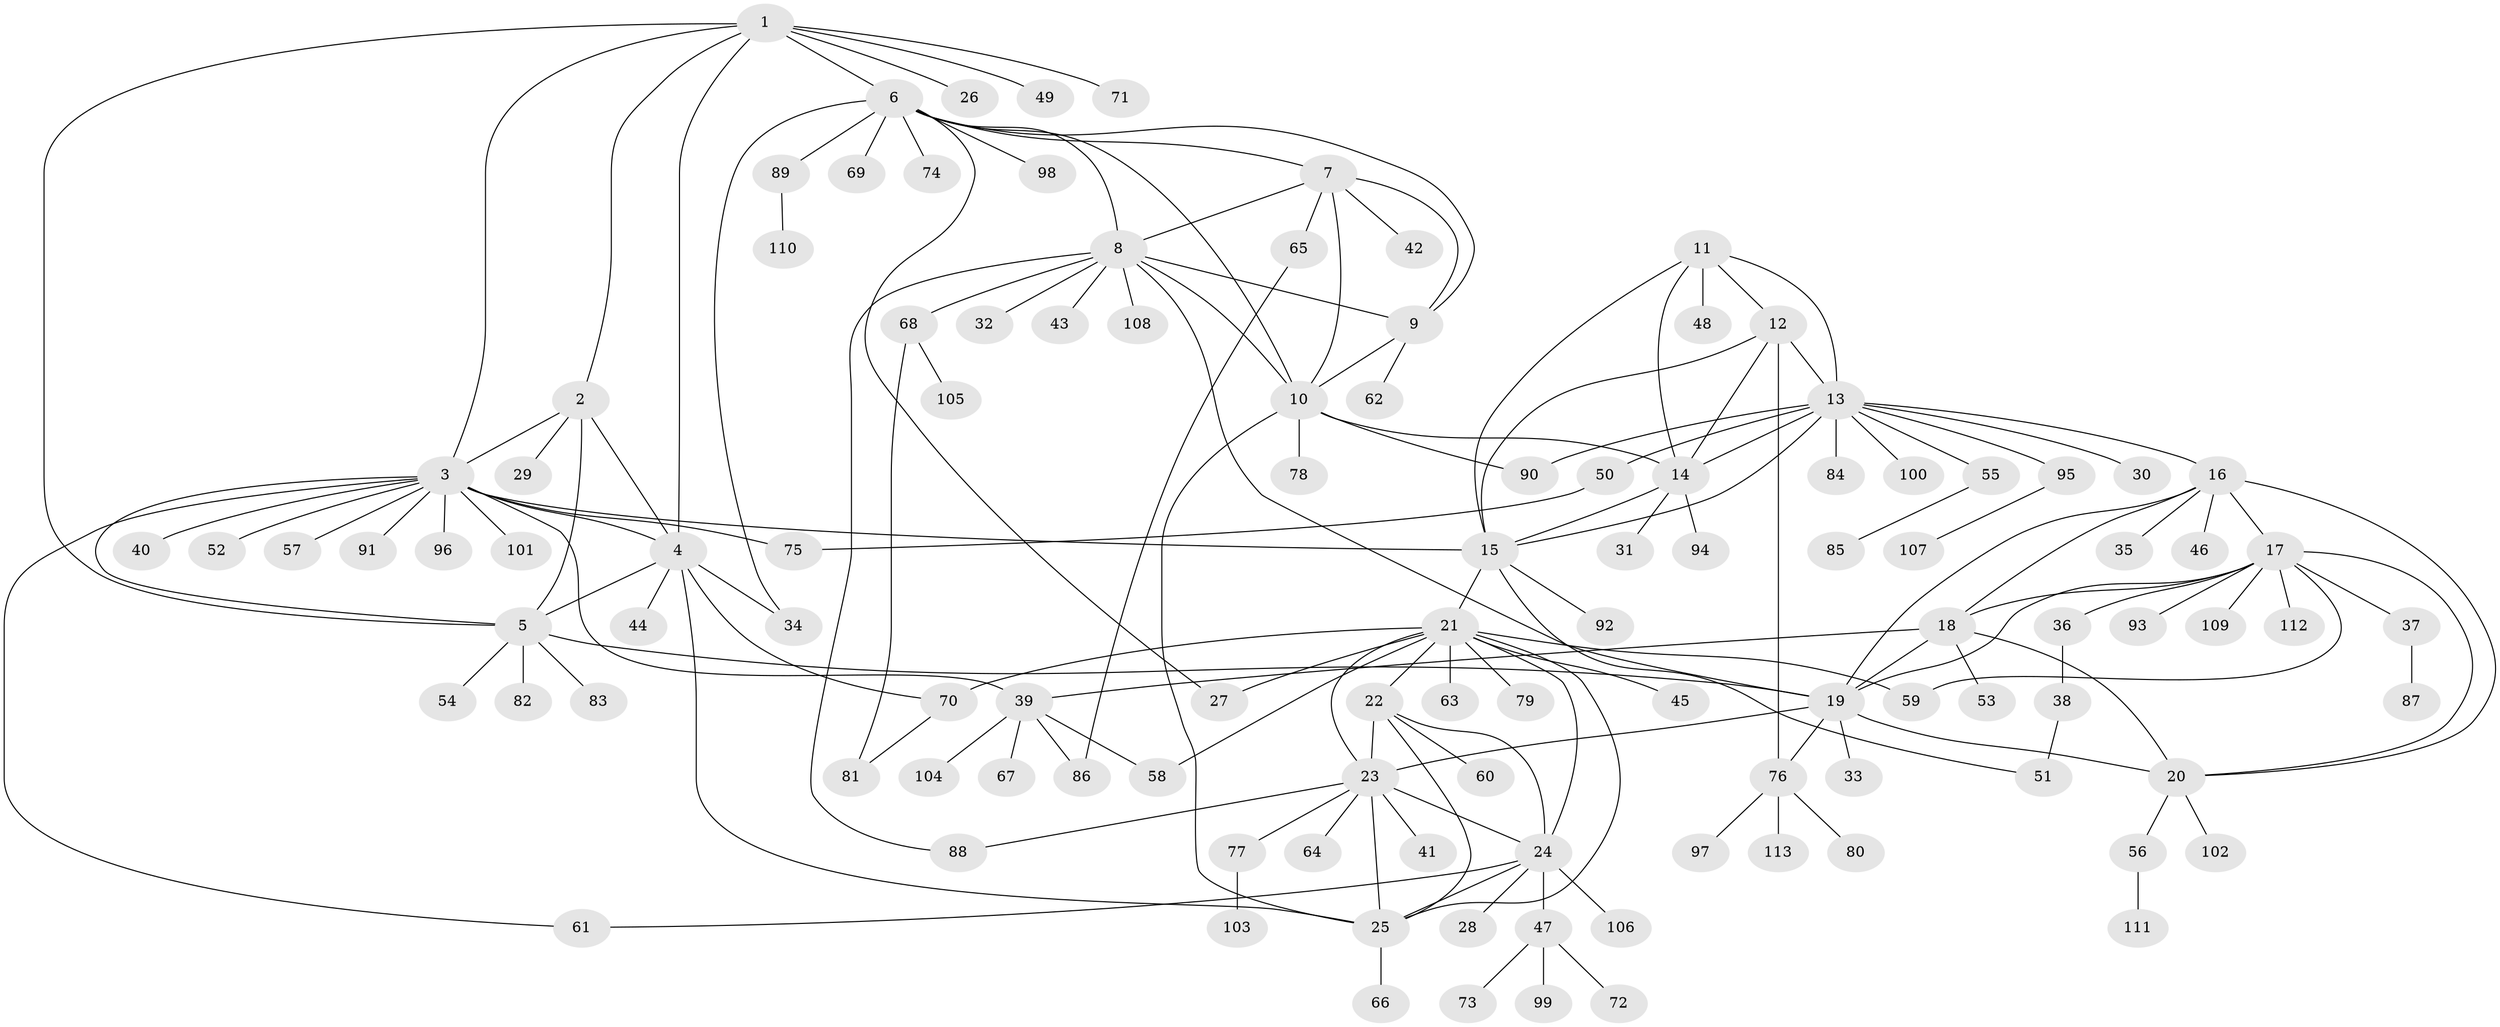 // Generated by graph-tools (version 1.1) at 2025/02/03/09/25 03:02:35]
// undirected, 113 vertices, 162 edges
graph export_dot {
graph [start="1"]
  node [color=gray90,style=filled];
  1;
  2;
  3;
  4;
  5;
  6;
  7;
  8;
  9;
  10;
  11;
  12;
  13;
  14;
  15;
  16;
  17;
  18;
  19;
  20;
  21;
  22;
  23;
  24;
  25;
  26;
  27;
  28;
  29;
  30;
  31;
  32;
  33;
  34;
  35;
  36;
  37;
  38;
  39;
  40;
  41;
  42;
  43;
  44;
  45;
  46;
  47;
  48;
  49;
  50;
  51;
  52;
  53;
  54;
  55;
  56;
  57;
  58;
  59;
  60;
  61;
  62;
  63;
  64;
  65;
  66;
  67;
  68;
  69;
  70;
  71;
  72;
  73;
  74;
  75;
  76;
  77;
  78;
  79;
  80;
  81;
  82;
  83;
  84;
  85;
  86;
  87;
  88;
  89;
  90;
  91;
  92;
  93;
  94;
  95;
  96;
  97;
  98;
  99;
  100;
  101;
  102;
  103;
  104;
  105;
  106;
  107;
  108;
  109;
  110;
  111;
  112;
  113;
  1 -- 2;
  1 -- 3;
  1 -- 4;
  1 -- 5;
  1 -- 6;
  1 -- 26;
  1 -- 49;
  1 -- 71;
  2 -- 3;
  2 -- 4;
  2 -- 5;
  2 -- 29;
  3 -- 4;
  3 -- 5;
  3 -- 15;
  3 -- 39;
  3 -- 40;
  3 -- 52;
  3 -- 57;
  3 -- 61;
  3 -- 75;
  3 -- 91;
  3 -- 96;
  3 -- 101;
  4 -- 5;
  4 -- 25;
  4 -- 34;
  4 -- 44;
  4 -- 70;
  5 -- 19;
  5 -- 54;
  5 -- 82;
  5 -- 83;
  6 -- 7;
  6 -- 8;
  6 -- 9;
  6 -- 10;
  6 -- 27;
  6 -- 34;
  6 -- 69;
  6 -- 74;
  6 -- 89;
  6 -- 98;
  7 -- 8;
  7 -- 9;
  7 -- 10;
  7 -- 42;
  7 -- 65;
  8 -- 9;
  8 -- 10;
  8 -- 19;
  8 -- 32;
  8 -- 43;
  8 -- 68;
  8 -- 88;
  8 -- 108;
  9 -- 10;
  9 -- 62;
  10 -- 14;
  10 -- 25;
  10 -- 78;
  10 -- 90;
  11 -- 12;
  11 -- 13;
  11 -- 14;
  11 -- 15;
  11 -- 48;
  12 -- 13;
  12 -- 14;
  12 -- 15;
  12 -- 76;
  13 -- 14;
  13 -- 15;
  13 -- 16;
  13 -- 30;
  13 -- 50;
  13 -- 55;
  13 -- 84;
  13 -- 90;
  13 -- 95;
  13 -- 100;
  14 -- 15;
  14 -- 31;
  14 -- 94;
  15 -- 21;
  15 -- 51;
  15 -- 92;
  16 -- 17;
  16 -- 18;
  16 -- 19;
  16 -- 20;
  16 -- 35;
  16 -- 46;
  17 -- 18;
  17 -- 19;
  17 -- 20;
  17 -- 36;
  17 -- 37;
  17 -- 59;
  17 -- 93;
  17 -- 109;
  17 -- 112;
  18 -- 19;
  18 -- 20;
  18 -- 39;
  18 -- 53;
  19 -- 20;
  19 -- 23;
  19 -- 33;
  19 -- 76;
  20 -- 56;
  20 -- 102;
  21 -- 22;
  21 -- 23;
  21 -- 24;
  21 -- 25;
  21 -- 27;
  21 -- 45;
  21 -- 58;
  21 -- 59;
  21 -- 63;
  21 -- 70;
  21 -- 79;
  22 -- 23;
  22 -- 24;
  22 -- 25;
  22 -- 60;
  23 -- 24;
  23 -- 25;
  23 -- 41;
  23 -- 64;
  23 -- 77;
  23 -- 88;
  24 -- 25;
  24 -- 28;
  24 -- 47;
  24 -- 61;
  24 -- 106;
  25 -- 66;
  36 -- 38;
  37 -- 87;
  38 -- 51;
  39 -- 58;
  39 -- 67;
  39 -- 86;
  39 -- 104;
  47 -- 72;
  47 -- 73;
  47 -- 99;
  50 -- 75;
  55 -- 85;
  56 -- 111;
  65 -- 86;
  68 -- 81;
  68 -- 105;
  70 -- 81;
  76 -- 80;
  76 -- 97;
  76 -- 113;
  77 -- 103;
  89 -- 110;
  95 -- 107;
}
